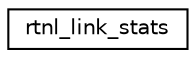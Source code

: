 digraph G
{
  edge [fontname="Helvetica",fontsize="10",labelfontname="Helvetica",labelfontsize="10"];
  node [fontname="Helvetica",fontsize="10",shape=record];
  rankdir="LR";
  Node1 [label="rtnl_link_stats",height=0.2,width=0.4,color="black", fillcolor="white", style="filled",URL="$structrtnl__link__stats.html"];
}
